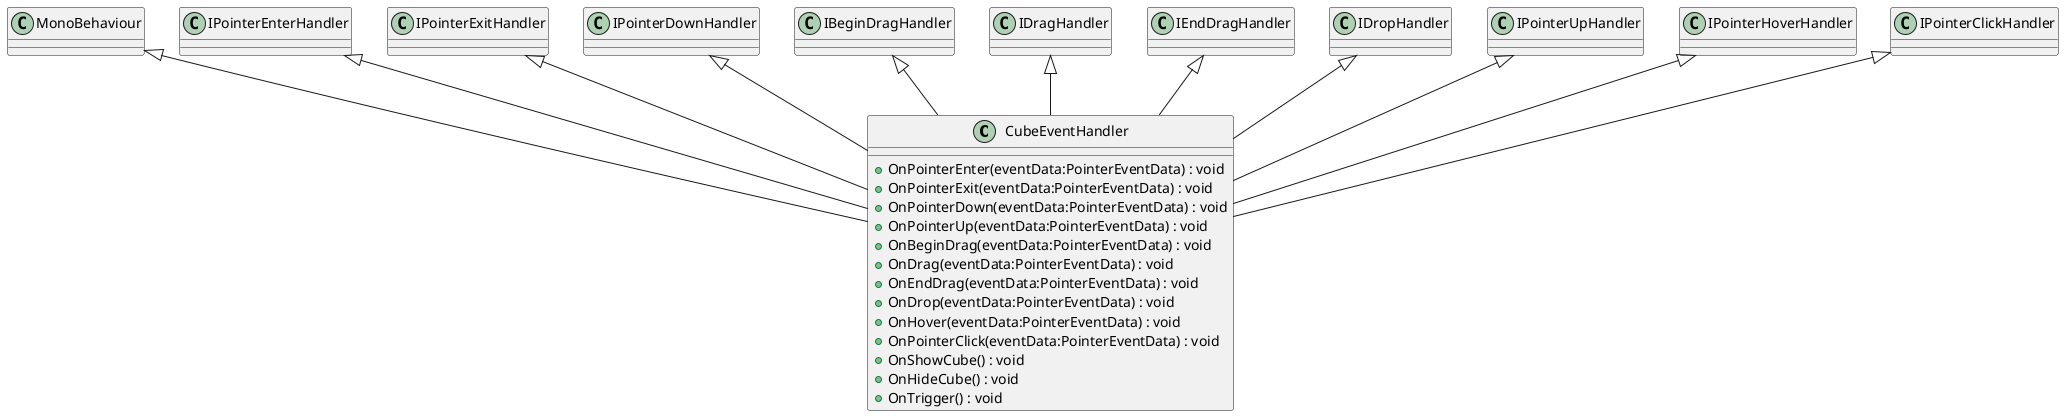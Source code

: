 @startuml
class CubeEventHandler {
    + OnPointerEnter(eventData:PointerEventData) : void
    + OnPointerExit(eventData:PointerEventData) : void
    + OnPointerDown(eventData:PointerEventData) : void
    + OnPointerUp(eventData:PointerEventData) : void
    + OnBeginDrag(eventData:PointerEventData) : void
    + OnDrag(eventData:PointerEventData) : void
    + OnEndDrag(eventData:PointerEventData) : void
    + OnDrop(eventData:PointerEventData) : void
    + OnHover(eventData:PointerEventData) : void
    + OnPointerClick(eventData:PointerEventData) : void
    + OnShowCube() : void
    + OnHideCube() : void
    + OnTrigger() : void
}
MonoBehaviour <|-- CubeEventHandler
IPointerEnterHandler <|-- CubeEventHandler
IPointerExitHandler <|-- CubeEventHandler
IPointerDownHandler <|-- CubeEventHandler
IBeginDragHandler <|-- CubeEventHandler
IDragHandler <|-- CubeEventHandler
IEndDragHandler <|-- CubeEventHandler
IDropHandler <|-- CubeEventHandler
IPointerUpHandler <|-- CubeEventHandler
IPointerHoverHandler <|-- CubeEventHandler
IPointerClickHandler <|-- CubeEventHandler
@enduml
